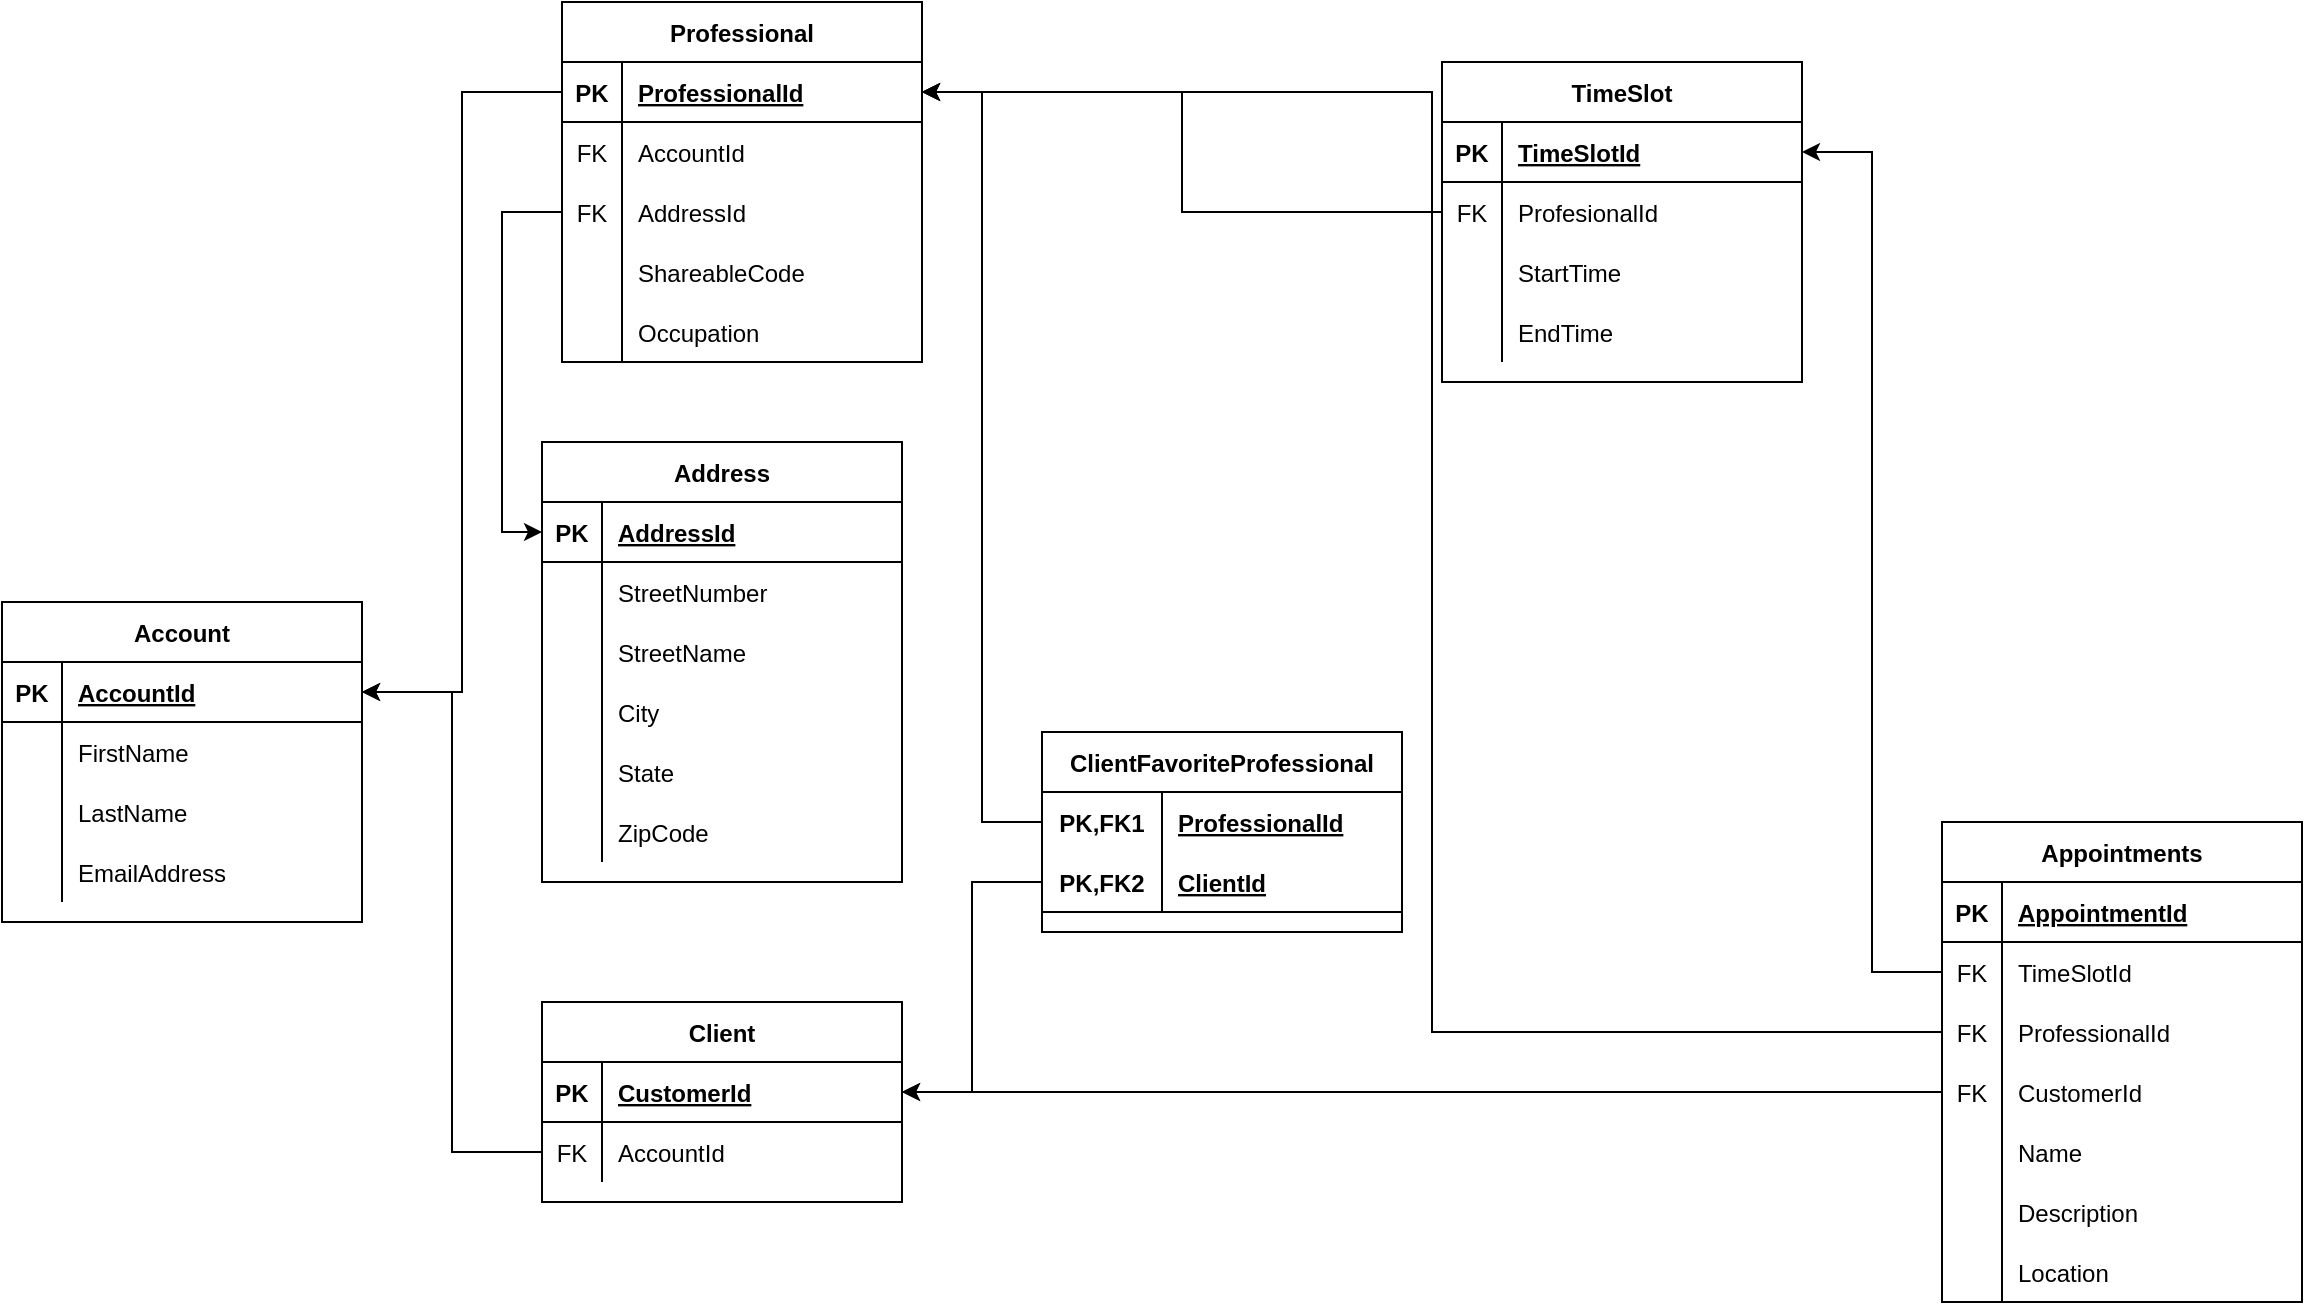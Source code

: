 <mxfile version="14.1.8" type="device"><diagram name="Page-1" id="2ca16b54-16f6-2749-3443-fa8db7711227"><mxGraphModel dx="2522" dy="-28" grid="1" gridSize="10" guides="1" tooltips="1" connect="1" arrows="1" fold="1" page="1" pageScale="1" pageWidth="1100" pageHeight="850" background="#ffffff" math="0" shadow="0"><root><mxCell id="0"/><mxCell id="1" parent="0"/><mxCell id="GFSrRz2CB3fxFLwBds57-1" value="Appointments" style="shape=table;startSize=30;container=1;collapsible=1;childLayout=tableLayout;fixedRows=1;rowLines=0;fontStyle=1;align=center;resizeLast=1;" parent="1" vertex="1"><mxGeometry x="620" y="1350" width="180" height="240.0" as="geometry"><mxRectangle x="270" y="1380" width="110" height="30" as="alternateBounds"/></mxGeometry></mxCell><mxCell id="GFSrRz2CB3fxFLwBds57-2" value="" style="shape=partialRectangle;collapsible=0;dropTarget=0;pointerEvents=0;fillColor=none;top=0;left=0;bottom=1;right=0;points=[[0,0.5],[1,0.5]];portConstraint=eastwest;" parent="GFSrRz2CB3fxFLwBds57-1" vertex="1"><mxGeometry y="30" width="180" height="30" as="geometry"/></mxCell><mxCell id="GFSrRz2CB3fxFLwBds57-3" value="PK" style="shape=partialRectangle;connectable=0;fillColor=none;top=0;left=0;bottom=0;right=0;fontStyle=1;overflow=hidden;" parent="GFSrRz2CB3fxFLwBds57-2" vertex="1"><mxGeometry width="30" height="30" as="geometry"/></mxCell><mxCell id="GFSrRz2CB3fxFLwBds57-4" value="AppointmentId" style="shape=partialRectangle;connectable=0;fillColor=none;top=0;left=0;bottom=0;right=0;align=left;spacingLeft=6;fontStyle=5;overflow=hidden;" parent="GFSrRz2CB3fxFLwBds57-2" vertex="1"><mxGeometry x="30" width="150" height="30" as="geometry"/></mxCell><mxCell id="GFSrRz2CB3fxFLwBds57-109" value="" style="shape=partialRectangle;collapsible=0;dropTarget=0;pointerEvents=0;fillColor=none;top=0;left=0;bottom=0;right=0;points=[[0,0.5],[1,0.5]];portConstraint=eastwest;" parent="GFSrRz2CB3fxFLwBds57-1" vertex="1"><mxGeometry y="60" width="180" height="30" as="geometry"/></mxCell><mxCell id="GFSrRz2CB3fxFLwBds57-110" value="FK" style="shape=partialRectangle;connectable=0;fillColor=none;top=0;left=0;bottom=0;right=0;fontStyle=0;overflow=hidden;" parent="GFSrRz2CB3fxFLwBds57-109" vertex="1"><mxGeometry width="30" height="30" as="geometry"/></mxCell><mxCell id="GFSrRz2CB3fxFLwBds57-111" value="TimeSlotId" style="shape=partialRectangle;connectable=0;fillColor=none;top=0;left=0;bottom=0;right=0;align=left;spacingLeft=6;fontStyle=0;overflow=hidden;" parent="GFSrRz2CB3fxFLwBds57-109" vertex="1"><mxGeometry x="30" width="150" height="30" as="geometry"/></mxCell><mxCell id="GFSrRz2CB3fxFLwBds57-17" value="" style="shape=partialRectangle;collapsible=0;dropTarget=0;pointerEvents=0;fillColor=none;top=0;left=0;bottom=0;right=0;points=[[0,0.5],[1,0.5]];portConstraint=eastwest;" parent="GFSrRz2CB3fxFLwBds57-1" vertex="1"><mxGeometry y="90" width="180" height="30" as="geometry"/></mxCell><mxCell id="GFSrRz2CB3fxFLwBds57-18" value="FK" style="shape=partialRectangle;connectable=0;fillColor=none;top=0;left=0;bottom=0;right=0;fontStyle=0;overflow=hidden;" parent="GFSrRz2CB3fxFLwBds57-17" vertex="1"><mxGeometry width="30" height="30" as="geometry"/></mxCell><mxCell id="GFSrRz2CB3fxFLwBds57-19" value="ProfessionalId" style="shape=partialRectangle;connectable=0;fillColor=none;top=0;left=0;bottom=0;right=0;align=left;spacingLeft=6;fontStyle=0;overflow=hidden;" parent="GFSrRz2CB3fxFLwBds57-17" vertex="1"><mxGeometry x="30" width="150" height="30" as="geometry"/></mxCell><mxCell id="GFSrRz2CB3fxFLwBds57-14" value="" style="shape=partialRectangle;collapsible=0;dropTarget=0;pointerEvents=0;fillColor=none;top=0;left=0;bottom=0;right=0;points=[[0,0.5],[1,0.5]];portConstraint=eastwest;" parent="GFSrRz2CB3fxFLwBds57-1" vertex="1"><mxGeometry y="120" width="180" height="30" as="geometry"/></mxCell><mxCell id="GFSrRz2CB3fxFLwBds57-15" value="FK" style="shape=partialRectangle;connectable=0;fillColor=none;top=0;left=0;bottom=0;right=0;fontStyle=0;overflow=hidden;" parent="GFSrRz2CB3fxFLwBds57-14" vertex="1"><mxGeometry width="30" height="30" as="geometry"/></mxCell><mxCell id="GFSrRz2CB3fxFLwBds57-16" value="CustomerId" style="shape=partialRectangle;connectable=0;fillColor=none;top=0;left=0;bottom=0;right=0;align=left;spacingLeft=6;fontStyle=0;overflow=hidden;" parent="GFSrRz2CB3fxFLwBds57-14" vertex="1"><mxGeometry x="30" width="150" height="30" as="geometry"/></mxCell><mxCell id="GFSrRz2CB3fxFLwBds57-183" value="" style="shape=partialRectangle;collapsible=0;dropTarget=0;pointerEvents=0;fillColor=none;top=0;left=0;bottom=0;right=0;points=[[0,0.5],[1,0.5]];portConstraint=eastwest;" parent="GFSrRz2CB3fxFLwBds57-1" vertex="1"><mxGeometry y="150" width="180" height="30" as="geometry"/></mxCell><mxCell id="GFSrRz2CB3fxFLwBds57-184" value="" style="shape=partialRectangle;connectable=0;fillColor=none;top=0;left=0;bottom=0;right=0;editable=1;overflow=hidden;" parent="GFSrRz2CB3fxFLwBds57-183" vertex="1"><mxGeometry width="30" height="30" as="geometry"/></mxCell><mxCell id="GFSrRz2CB3fxFLwBds57-185" value="Name" style="shape=partialRectangle;connectable=0;fillColor=none;top=0;left=0;bottom=0;right=0;align=left;spacingLeft=6;overflow=hidden;" parent="GFSrRz2CB3fxFLwBds57-183" vertex="1"><mxGeometry x="30" width="150" height="30" as="geometry"/></mxCell><mxCell id="GFSrRz2CB3fxFLwBds57-186" value="" style="shape=partialRectangle;collapsible=0;dropTarget=0;pointerEvents=0;fillColor=none;top=0;left=0;bottom=0;right=0;points=[[0,0.5],[1,0.5]];portConstraint=eastwest;" parent="GFSrRz2CB3fxFLwBds57-1" vertex="1"><mxGeometry y="180" width="180" height="30" as="geometry"/></mxCell><mxCell id="GFSrRz2CB3fxFLwBds57-187" value="" style="shape=partialRectangle;connectable=0;fillColor=none;top=0;left=0;bottom=0;right=0;editable=1;overflow=hidden;" parent="GFSrRz2CB3fxFLwBds57-186" vertex="1"><mxGeometry width="30" height="30" as="geometry"/></mxCell><mxCell id="GFSrRz2CB3fxFLwBds57-188" value="Description" style="shape=partialRectangle;connectable=0;fillColor=none;top=0;left=0;bottom=0;right=0;align=left;spacingLeft=6;overflow=hidden;" parent="GFSrRz2CB3fxFLwBds57-186" vertex="1"><mxGeometry x="30" width="150" height="30" as="geometry"/></mxCell><mxCell id="GFSrRz2CB3fxFLwBds57-201" value="" style="shape=partialRectangle;collapsible=0;dropTarget=0;pointerEvents=0;fillColor=none;top=0;left=0;bottom=0;right=0;points=[[0,0.5],[1,0.5]];portConstraint=eastwest;" parent="GFSrRz2CB3fxFLwBds57-1" vertex="1"><mxGeometry y="210" width="180" height="30" as="geometry"/></mxCell><mxCell id="GFSrRz2CB3fxFLwBds57-202" value="" style="shape=partialRectangle;connectable=0;fillColor=none;top=0;left=0;bottom=0;right=0;editable=1;overflow=hidden;" parent="GFSrRz2CB3fxFLwBds57-201" vertex="1"><mxGeometry width="30" height="30" as="geometry"/></mxCell><mxCell id="GFSrRz2CB3fxFLwBds57-203" value="Location" style="shape=partialRectangle;connectable=0;fillColor=none;top=0;left=0;bottom=0;right=0;align=left;spacingLeft=6;overflow=hidden;" parent="GFSrRz2CB3fxFLwBds57-201" vertex="1"><mxGeometry x="30" width="150" height="30" as="geometry"/></mxCell><mxCell id="GFSrRz2CB3fxFLwBds57-30" value="Account" style="shape=table;startSize=30;container=1;collapsible=1;childLayout=tableLayout;fixedRows=1;rowLines=0;fontStyle=1;align=center;resizeLast=1;" parent="1" vertex="1"><mxGeometry x="-350" y="1240" width="180" height="160" as="geometry"/></mxCell><mxCell id="GFSrRz2CB3fxFLwBds57-31" value="" style="shape=partialRectangle;collapsible=0;dropTarget=0;pointerEvents=0;fillColor=none;top=0;left=0;bottom=1;right=0;points=[[0,0.5],[1,0.5]];portConstraint=eastwest;" parent="GFSrRz2CB3fxFLwBds57-30" vertex="1"><mxGeometry y="30" width="180" height="30" as="geometry"/></mxCell><mxCell id="GFSrRz2CB3fxFLwBds57-32" value="PK" style="shape=partialRectangle;connectable=0;fillColor=none;top=0;left=0;bottom=0;right=0;fontStyle=1;overflow=hidden;" parent="GFSrRz2CB3fxFLwBds57-31" vertex="1"><mxGeometry width="30" height="30" as="geometry"/></mxCell><mxCell id="GFSrRz2CB3fxFLwBds57-33" value="AccountId" style="shape=partialRectangle;connectable=0;fillColor=none;top=0;left=0;bottom=0;right=0;align=left;spacingLeft=6;fontStyle=5;overflow=hidden;" parent="GFSrRz2CB3fxFLwBds57-31" vertex="1"><mxGeometry x="30" width="150" height="30" as="geometry"/></mxCell><mxCell id="GFSrRz2CB3fxFLwBds57-34" value="" style="shape=partialRectangle;collapsible=0;dropTarget=0;pointerEvents=0;fillColor=none;top=0;left=0;bottom=0;right=0;points=[[0,0.5],[1,0.5]];portConstraint=eastwest;" parent="GFSrRz2CB3fxFLwBds57-30" vertex="1"><mxGeometry y="60" width="180" height="30" as="geometry"/></mxCell><mxCell id="GFSrRz2CB3fxFLwBds57-35" value="" style="shape=partialRectangle;connectable=0;fillColor=none;top=0;left=0;bottom=0;right=0;editable=1;overflow=hidden;" parent="GFSrRz2CB3fxFLwBds57-34" vertex="1"><mxGeometry width="30" height="30" as="geometry"/></mxCell><mxCell id="GFSrRz2CB3fxFLwBds57-36" value="FirstName" style="shape=partialRectangle;connectable=0;fillColor=none;top=0;left=0;bottom=0;right=0;align=left;spacingLeft=6;overflow=hidden;" parent="GFSrRz2CB3fxFLwBds57-34" vertex="1"><mxGeometry x="30" width="150" height="30" as="geometry"/></mxCell><mxCell id="GFSrRz2CB3fxFLwBds57-37" value="" style="shape=partialRectangle;collapsible=0;dropTarget=0;pointerEvents=0;fillColor=none;top=0;left=0;bottom=0;right=0;points=[[0,0.5],[1,0.5]];portConstraint=eastwest;" parent="GFSrRz2CB3fxFLwBds57-30" vertex="1"><mxGeometry y="90" width="180" height="30" as="geometry"/></mxCell><mxCell id="GFSrRz2CB3fxFLwBds57-38" value="" style="shape=partialRectangle;connectable=0;fillColor=none;top=0;left=0;bottom=0;right=0;editable=1;overflow=hidden;" parent="GFSrRz2CB3fxFLwBds57-37" vertex="1"><mxGeometry width="30" height="30" as="geometry"/></mxCell><mxCell id="GFSrRz2CB3fxFLwBds57-39" value="LastName" style="shape=partialRectangle;connectable=0;fillColor=none;top=0;left=0;bottom=0;right=0;align=left;spacingLeft=6;overflow=hidden;" parent="GFSrRz2CB3fxFLwBds57-37" vertex="1"><mxGeometry x="30" width="150" height="30" as="geometry"/></mxCell><mxCell id="GFSrRz2CB3fxFLwBds57-40" value="" style="shape=partialRectangle;collapsible=0;dropTarget=0;pointerEvents=0;fillColor=none;top=0;left=0;bottom=0;right=0;points=[[0,0.5],[1,0.5]];portConstraint=eastwest;" parent="GFSrRz2CB3fxFLwBds57-30" vertex="1"><mxGeometry y="120" width="180" height="30" as="geometry"/></mxCell><mxCell id="GFSrRz2CB3fxFLwBds57-41" value="" style="shape=partialRectangle;connectable=0;fillColor=none;top=0;left=0;bottom=0;right=0;editable=1;overflow=hidden;" parent="GFSrRz2CB3fxFLwBds57-40" vertex="1"><mxGeometry width="30" height="30" as="geometry"/></mxCell><mxCell id="GFSrRz2CB3fxFLwBds57-42" value="EmailAddress" style="shape=partialRectangle;connectable=0;fillColor=none;top=0;left=0;bottom=0;right=0;align=left;spacingLeft=6;overflow=hidden;" parent="GFSrRz2CB3fxFLwBds57-40" vertex="1"><mxGeometry x="30" width="150" height="30" as="geometry"/></mxCell><mxCell id="GFSrRz2CB3fxFLwBds57-44" style="edgeStyle=orthogonalEdgeStyle;rounded=0;orthogonalLoop=1;jettySize=auto;html=1;" parent="1" source="GFSrRz2CB3fxFLwBds57-14" target="GFSrRz2CB3fxFLwBds57-59" edge="1"><mxGeometry relative="1" as="geometry"/></mxCell><mxCell id="GFSrRz2CB3fxFLwBds57-58" value="Client" style="shape=table;startSize=30;container=1;collapsible=1;childLayout=tableLayout;fixedRows=1;rowLines=0;fontStyle=1;align=center;resizeLast=1;" parent="1" vertex="1"><mxGeometry x="-80" y="1440" width="180" height="100" as="geometry"/></mxCell><mxCell id="GFSrRz2CB3fxFLwBds57-59" value="" style="shape=partialRectangle;collapsible=0;dropTarget=0;pointerEvents=0;fillColor=none;top=0;left=0;bottom=1;right=0;points=[[0,0.5],[1,0.5]];portConstraint=eastwest;" parent="GFSrRz2CB3fxFLwBds57-58" vertex="1"><mxGeometry y="30" width="180" height="30" as="geometry"/></mxCell><mxCell id="GFSrRz2CB3fxFLwBds57-60" value="PK" style="shape=partialRectangle;connectable=0;fillColor=none;top=0;left=0;bottom=0;right=0;fontStyle=1;overflow=hidden;" parent="GFSrRz2CB3fxFLwBds57-59" vertex="1"><mxGeometry width="30" height="30" as="geometry"/></mxCell><mxCell id="GFSrRz2CB3fxFLwBds57-61" value="CustomerId" style="shape=partialRectangle;connectable=0;fillColor=none;top=0;left=0;bottom=0;right=0;align=left;spacingLeft=6;fontStyle=5;overflow=hidden;" parent="GFSrRz2CB3fxFLwBds57-59" vertex="1"><mxGeometry x="30" width="150" height="30" as="geometry"/></mxCell><mxCell id="GFSrRz2CB3fxFLwBds57-74" value="" style="shape=partialRectangle;collapsible=0;dropTarget=0;pointerEvents=0;fillColor=none;top=0;left=0;bottom=0;right=0;points=[[0,0.5],[1,0.5]];portConstraint=eastwest;" parent="GFSrRz2CB3fxFLwBds57-58" vertex="1"><mxGeometry y="60" width="180" height="30" as="geometry"/></mxCell><mxCell id="GFSrRz2CB3fxFLwBds57-75" value="FK" style="shape=partialRectangle;connectable=0;fillColor=none;top=0;left=0;bottom=0;right=0;fontStyle=0;overflow=hidden;" parent="GFSrRz2CB3fxFLwBds57-74" vertex="1"><mxGeometry width="30" height="30" as="geometry"/></mxCell><mxCell id="GFSrRz2CB3fxFLwBds57-76" value="AccountId" style="shape=partialRectangle;connectable=0;fillColor=none;top=0;left=0;bottom=0;right=0;align=left;spacingLeft=6;fontStyle=0;overflow=hidden;" parent="GFSrRz2CB3fxFLwBds57-74" vertex="1"><mxGeometry x="30" width="150" height="30" as="geometry"/></mxCell><mxCell id="GFSrRz2CB3fxFLwBds57-77" style="edgeStyle=orthogonalEdgeStyle;rounded=0;orthogonalLoop=1;jettySize=auto;html=1;" parent="1" source="GFSrRz2CB3fxFLwBds57-74" target="GFSrRz2CB3fxFLwBds57-31" edge="1"><mxGeometry relative="1" as="geometry"/></mxCell><mxCell id="GFSrRz2CB3fxFLwBds57-78" value="Professional" style="shape=table;startSize=30;container=1;collapsible=1;childLayout=tableLayout;fixedRows=1;rowLines=0;fontStyle=1;align=center;resizeLast=1;" parent="1" vertex="1"><mxGeometry x="-70" y="940" width="180" height="180" as="geometry"/></mxCell><mxCell id="GFSrRz2CB3fxFLwBds57-79" value="" style="shape=partialRectangle;collapsible=0;dropTarget=0;pointerEvents=0;fillColor=none;top=0;left=0;bottom=1;right=0;points=[[0,0.5],[1,0.5]];portConstraint=eastwest;" parent="GFSrRz2CB3fxFLwBds57-78" vertex="1"><mxGeometry y="30" width="180" height="30" as="geometry"/></mxCell><mxCell id="GFSrRz2CB3fxFLwBds57-80" value="PK" style="shape=partialRectangle;connectable=0;fillColor=none;top=0;left=0;bottom=0;right=0;fontStyle=1;overflow=hidden;" parent="GFSrRz2CB3fxFLwBds57-79" vertex="1"><mxGeometry width="30" height="30" as="geometry"/></mxCell><mxCell id="GFSrRz2CB3fxFLwBds57-81" value="ProfessionalId" style="shape=partialRectangle;connectable=0;fillColor=none;top=0;left=0;bottom=0;right=0;align=left;spacingLeft=6;fontStyle=5;overflow=hidden;" parent="GFSrRz2CB3fxFLwBds57-79" vertex="1"><mxGeometry x="30" width="150" height="30" as="geometry"/></mxCell><mxCell id="GFSrRz2CB3fxFLwBds57-114" value="" style="shape=partialRectangle;collapsible=0;dropTarget=0;pointerEvents=0;fillColor=none;top=0;left=0;bottom=0;right=0;points=[[0,0.5],[1,0.5]];portConstraint=eastwest;" parent="GFSrRz2CB3fxFLwBds57-78" vertex="1"><mxGeometry y="60" width="180" height="30" as="geometry"/></mxCell><mxCell id="GFSrRz2CB3fxFLwBds57-115" value="FK" style="shape=partialRectangle;connectable=0;fillColor=none;top=0;left=0;bottom=0;right=0;fontStyle=0;overflow=hidden;" parent="GFSrRz2CB3fxFLwBds57-114" vertex="1"><mxGeometry width="30" height="30" as="geometry"/></mxCell><mxCell id="GFSrRz2CB3fxFLwBds57-116" value="AccountId" style="shape=partialRectangle;connectable=0;fillColor=none;top=0;left=0;bottom=0;right=0;align=left;spacingLeft=6;fontStyle=0;overflow=hidden;" parent="GFSrRz2CB3fxFLwBds57-114" vertex="1"><mxGeometry x="30" width="150" height="30" as="geometry"/></mxCell><mxCell id="GFSrRz2CB3fxFLwBds57-130" value="" style="shape=partialRectangle;collapsible=0;dropTarget=0;pointerEvents=0;fillColor=none;top=0;left=0;bottom=0;right=0;points=[[0,0.5],[1,0.5]];portConstraint=eastwest;" parent="GFSrRz2CB3fxFLwBds57-78" vertex="1"><mxGeometry y="90" width="180" height="30" as="geometry"/></mxCell><mxCell id="GFSrRz2CB3fxFLwBds57-131" value="FK" style="shape=partialRectangle;connectable=0;fillColor=none;top=0;left=0;bottom=0;right=0;fontStyle=0;overflow=hidden;" parent="GFSrRz2CB3fxFLwBds57-130" vertex="1"><mxGeometry width="30" height="30" as="geometry"/></mxCell><mxCell id="GFSrRz2CB3fxFLwBds57-132" value="AddressId" style="shape=partialRectangle;connectable=0;fillColor=none;top=0;left=0;bottom=0;right=0;align=left;spacingLeft=6;fontStyle=0;overflow=hidden;" parent="GFSrRz2CB3fxFLwBds57-130" vertex="1"><mxGeometry x="30" width="150" height="30" as="geometry"/></mxCell><mxCell id="GFSrRz2CB3fxFLwBds57-152" value="" style="shape=partialRectangle;collapsible=0;dropTarget=0;pointerEvents=0;fillColor=none;top=0;left=0;bottom=0;right=0;points=[[0,0.5],[1,0.5]];portConstraint=eastwest;" parent="GFSrRz2CB3fxFLwBds57-78" vertex="1"><mxGeometry y="120" width="180" height="30" as="geometry"/></mxCell><mxCell id="GFSrRz2CB3fxFLwBds57-153" value="" style="shape=partialRectangle;connectable=0;fillColor=none;top=0;left=0;bottom=0;right=0;editable=1;overflow=hidden;" parent="GFSrRz2CB3fxFLwBds57-152" vertex="1"><mxGeometry width="30" height="30" as="geometry"/></mxCell><mxCell id="GFSrRz2CB3fxFLwBds57-154" value="ShareableCode" style="shape=partialRectangle;connectable=0;fillColor=none;top=0;left=0;bottom=0;right=0;align=left;spacingLeft=6;overflow=hidden;" parent="GFSrRz2CB3fxFLwBds57-152" vertex="1"><mxGeometry x="30" width="150" height="30" as="geometry"/></mxCell><mxCell id="GFSrRz2CB3fxFLwBds57-148" value="" style="shape=partialRectangle;collapsible=0;dropTarget=0;pointerEvents=0;fillColor=none;top=0;left=0;bottom=0;right=0;points=[[0,0.5],[1,0.5]];portConstraint=eastwest;" parent="GFSrRz2CB3fxFLwBds57-78" vertex="1"><mxGeometry y="150" width="180" height="30" as="geometry"/></mxCell><mxCell id="GFSrRz2CB3fxFLwBds57-149" value="" style="shape=partialRectangle;connectable=0;fillColor=none;top=0;left=0;bottom=0;right=0;editable=1;overflow=hidden;" parent="GFSrRz2CB3fxFLwBds57-148" vertex="1"><mxGeometry width="30" height="30" as="geometry"/></mxCell><mxCell id="GFSrRz2CB3fxFLwBds57-150" value="Occupation" style="shape=partialRectangle;connectable=0;fillColor=none;top=0;left=0;bottom=0;right=0;align=left;spacingLeft=6;overflow=hidden;" parent="GFSrRz2CB3fxFLwBds57-148" vertex="1"><mxGeometry x="30" width="150" height="30" as="geometry"/></mxCell><mxCell id="GFSrRz2CB3fxFLwBds57-91" style="edgeStyle=orthogonalEdgeStyle;rounded=0;orthogonalLoop=1;jettySize=auto;html=1;" parent="1" source="GFSrRz2CB3fxFLwBds57-17" target="GFSrRz2CB3fxFLwBds57-79" edge="1"><mxGeometry relative="1" as="geometry"/></mxCell><mxCell id="GFSrRz2CB3fxFLwBds57-92" style="edgeStyle=orthogonalEdgeStyle;rounded=0;orthogonalLoop=1;jettySize=auto;html=1;" parent="1" source="GFSrRz2CB3fxFLwBds57-79" target="GFSrRz2CB3fxFLwBds57-31" edge="1"><mxGeometry relative="1" as="geometry"/></mxCell><mxCell id="GFSrRz2CB3fxFLwBds57-93" value="TimeSlot" style="shape=table;startSize=30;container=1;collapsible=1;childLayout=tableLayout;fixedRows=1;rowLines=0;fontStyle=1;align=center;resizeLast=1;" parent="1" vertex="1"><mxGeometry x="370" y="970" width="180" height="160" as="geometry"/></mxCell><mxCell id="GFSrRz2CB3fxFLwBds57-94" value="" style="shape=partialRectangle;collapsible=0;dropTarget=0;pointerEvents=0;fillColor=none;top=0;left=0;bottom=1;right=0;points=[[0,0.5],[1,0.5]];portConstraint=eastwest;" parent="GFSrRz2CB3fxFLwBds57-93" vertex="1"><mxGeometry y="30" width="180" height="30" as="geometry"/></mxCell><mxCell id="GFSrRz2CB3fxFLwBds57-95" value="PK" style="shape=partialRectangle;connectable=0;fillColor=none;top=0;left=0;bottom=0;right=0;fontStyle=1;overflow=hidden;" parent="GFSrRz2CB3fxFLwBds57-94" vertex="1"><mxGeometry width="30" height="30" as="geometry"/></mxCell><mxCell id="GFSrRz2CB3fxFLwBds57-96" value="TimeSlotId" style="shape=partialRectangle;connectable=0;fillColor=none;top=0;left=0;bottom=0;right=0;align=left;spacingLeft=6;fontStyle=5;overflow=hidden;" parent="GFSrRz2CB3fxFLwBds57-94" vertex="1"><mxGeometry x="30" width="150" height="30" as="geometry"/></mxCell><mxCell id="GFSrRz2CB3fxFLwBds57-106" value="" style="shape=partialRectangle;collapsible=0;dropTarget=0;pointerEvents=0;fillColor=none;top=0;left=0;bottom=0;right=0;points=[[0,0.5],[1,0.5]];portConstraint=eastwest;" parent="GFSrRz2CB3fxFLwBds57-93" vertex="1"><mxGeometry y="60" width="180" height="30" as="geometry"/></mxCell><mxCell id="GFSrRz2CB3fxFLwBds57-107" value="FK" style="shape=partialRectangle;connectable=0;fillColor=none;top=0;left=0;bottom=0;right=0;fontStyle=0;overflow=hidden;" parent="GFSrRz2CB3fxFLwBds57-106" vertex="1"><mxGeometry width="30" height="30" as="geometry"/></mxCell><mxCell id="GFSrRz2CB3fxFLwBds57-108" value="ProfesionalId" style="shape=partialRectangle;connectable=0;fillColor=none;top=0;left=0;bottom=0;right=0;align=left;spacingLeft=6;fontStyle=0;overflow=hidden;" parent="GFSrRz2CB3fxFLwBds57-106" vertex="1"><mxGeometry x="30" width="150" height="30" as="geometry"/></mxCell><mxCell id="GFSrRz2CB3fxFLwBds57-100" value="" style="shape=partialRectangle;collapsible=0;dropTarget=0;pointerEvents=0;fillColor=none;top=0;left=0;bottom=0;right=0;points=[[0,0.5],[1,0.5]];portConstraint=eastwest;" parent="GFSrRz2CB3fxFLwBds57-93" vertex="1"><mxGeometry y="90" width="180" height="30" as="geometry"/></mxCell><mxCell id="GFSrRz2CB3fxFLwBds57-101" value="" style="shape=partialRectangle;connectable=0;fillColor=none;top=0;left=0;bottom=0;right=0;editable=1;overflow=hidden;" parent="GFSrRz2CB3fxFLwBds57-100" vertex="1"><mxGeometry width="30" height="30" as="geometry"/></mxCell><mxCell id="GFSrRz2CB3fxFLwBds57-102" value="StartTime" style="shape=partialRectangle;connectable=0;fillColor=none;top=0;left=0;bottom=0;right=0;align=left;spacingLeft=6;overflow=hidden;" parent="GFSrRz2CB3fxFLwBds57-100" vertex="1"><mxGeometry x="30" width="150" height="30" as="geometry"/></mxCell><mxCell id="GFSrRz2CB3fxFLwBds57-103" value="" style="shape=partialRectangle;collapsible=0;dropTarget=0;pointerEvents=0;fillColor=none;top=0;left=0;bottom=0;right=0;points=[[0,0.5],[1,0.5]];portConstraint=eastwest;" parent="GFSrRz2CB3fxFLwBds57-93" vertex="1"><mxGeometry y="120" width="180" height="30" as="geometry"/></mxCell><mxCell id="GFSrRz2CB3fxFLwBds57-104" value="" style="shape=partialRectangle;connectable=0;fillColor=none;top=0;left=0;bottom=0;right=0;editable=1;overflow=hidden;" parent="GFSrRz2CB3fxFLwBds57-103" vertex="1"><mxGeometry width="30" height="30" as="geometry"/></mxCell><mxCell id="GFSrRz2CB3fxFLwBds57-105" value="EndTime" style="shape=partialRectangle;connectable=0;fillColor=none;top=0;left=0;bottom=0;right=0;align=left;spacingLeft=6;overflow=hidden;" parent="GFSrRz2CB3fxFLwBds57-103" vertex="1"><mxGeometry x="30" width="150" height="30" as="geometry"/></mxCell><mxCell id="GFSrRz2CB3fxFLwBds57-112" style="edgeStyle=orthogonalEdgeStyle;rounded=0;orthogonalLoop=1;jettySize=auto;html=1;" parent="1" source="GFSrRz2CB3fxFLwBds57-109" target="GFSrRz2CB3fxFLwBds57-94" edge="1"><mxGeometry relative="1" as="geometry"/></mxCell><mxCell id="GFSrRz2CB3fxFLwBds57-113" style="edgeStyle=orthogonalEdgeStyle;rounded=0;orthogonalLoop=1;jettySize=auto;html=1;" parent="1" source="GFSrRz2CB3fxFLwBds57-106" target="GFSrRz2CB3fxFLwBds57-79" edge="1"><mxGeometry relative="1" as="geometry"/></mxCell><mxCell id="GFSrRz2CB3fxFLwBds57-117" value="Address" style="shape=table;startSize=30;container=1;collapsible=1;childLayout=tableLayout;fixedRows=1;rowLines=0;fontStyle=1;align=center;resizeLast=1;" parent="1" vertex="1"><mxGeometry x="-80" y="1160" width="180" height="220" as="geometry"/></mxCell><mxCell id="GFSrRz2CB3fxFLwBds57-118" value="" style="shape=partialRectangle;collapsible=0;dropTarget=0;pointerEvents=0;fillColor=none;top=0;left=0;bottom=1;right=0;points=[[0,0.5],[1,0.5]];portConstraint=eastwest;" parent="GFSrRz2CB3fxFLwBds57-117" vertex="1"><mxGeometry y="30" width="180" height="30" as="geometry"/></mxCell><mxCell id="GFSrRz2CB3fxFLwBds57-119" value="PK" style="shape=partialRectangle;connectable=0;fillColor=none;top=0;left=0;bottom=0;right=0;fontStyle=1;overflow=hidden;" parent="GFSrRz2CB3fxFLwBds57-118" vertex="1"><mxGeometry width="30" height="30" as="geometry"/></mxCell><mxCell id="GFSrRz2CB3fxFLwBds57-120" value="AddressId" style="shape=partialRectangle;connectable=0;fillColor=none;top=0;left=0;bottom=0;right=0;align=left;spacingLeft=6;fontStyle=5;overflow=hidden;" parent="GFSrRz2CB3fxFLwBds57-118" vertex="1"><mxGeometry x="30" width="150" height="30" as="geometry"/></mxCell><mxCell id="GFSrRz2CB3fxFLwBds57-121" value="" style="shape=partialRectangle;collapsible=0;dropTarget=0;pointerEvents=0;fillColor=none;top=0;left=0;bottom=0;right=0;points=[[0,0.5],[1,0.5]];portConstraint=eastwest;" parent="GFSrRz2CB3fxFLwBds57-117" vertex="1"><mxGeometry y="60" width="180" height="30" as="geometry"/></mxCell><mxCell id="GFSrRz2CB3fxFLwBds57-122" value="" style="shape=partialRectangle;connectable=0;fillColor=none;top=0;left=0;bottom=0;right=0;editable=1;overflow=hidden;" parent="GFSrRz2CB3fxFLwBds57-121" vertex="1"><mxGeometry width="30" height="30" as="geometry"/></mxCell><mxCell id="GFSrRz2CB3fxFLwBds57-123" value="StreetNumber" style="shape=partialRectangle;connectable=0;fillColor=none;top=0;left=0;bottom=0;right=0;align=left;spacingLeft=6;overflow=hidden;" parent="GFSrRz2CB3fxFLwBds57-121" vertex="1"><mxGeometry x="30" width="150" height="30" as="geometry"/></mxCell><mxCell id="GFSrRz2CB3fxFLwBds57-124" value="" style="shape=partialRectangle;collapsible=0;dropTarget=0;pointerEvents=0;fillColor=none;top=0;left=0;bottom=0;right=0;points=[[0,0.5],[1,0.5]];portConstraint=eastwest;" parent="GFSrRz2CB3fxFLwBds57-117" vertex="1"><mxGeometry y="90" width="180" height="30" as="geometry"/></mxCell><mxCell id="GFSrRz2CB3fxFLwBds57-125" value="" style="shape=partialRectangle;connectable=0;fillColor=none;top=0;left=0;bottom=0;right=0;editable=1;overflow=hidden;" parent="GFSrRz2CB3fxFLwBds57-124" vertex="1"><mxGeometry width="30" height="30" as="geometry"/></mxCell><mxCell id="GFSrRz2CB3fxFLwBds57-126" value="StreetName" style="shape=partialRectangle;connectable=0;fillColor=none;top=0;left=0;bottom=0;right=0;align=left;spacingLeft=6;overflow=hidden;" parent="GFSrRz2CB3fxFLwBds57-124" vertex="1"><mxGeometry x="30" width="150" height="30" as="geometry"/></mxCell><mxCell id="GFSrRz2CB3fxFLwBds57-127" value="" style="shape=partialRectangle;collapsible=0;dropTarget=0;pointerEvents=0;fillColor=none;top=0;left=0;bottom=0;right=0;points=[[0,0.5],[1,0.5]];portConstraint=eastwest;" parent="GFSrRz2CB3fxFLwBds57-117" vertex="1"><mxGeometry y="120" width="180" height="30" as="geometry"/></mxCell><mxCell id="GFSrRz2CB3fxFLwBds57-128" value="" style="shape=partialRectangle;connectable=0;fillColor=none;top=0;left=0;bottom=0;right=0;editable=1;overflow=hidden;" parent="GFSrRz2CB3fxFLwBds57-127" vertex="1"><mxGeometry width="30" height="30" as="geometry"/></mxCell><mxCell id="GFSrRz2CB3fxFLwBds57-129" value="City" style="shape=partialRectangle;connectable=0;fillColor=none;top=0;left=0;bottom=0;right=0;align=left;spacingLeft=6;overflow=hidden;" parent="GFSrRz2CB3fxFLwBds57-127" vertex="1"><mxGeometry x="30" width="150" height="30" as="geometry"/></mxCell><mxCell id="GFSrRz2CB3fxFLwBds57-144" value="" style="shape=partialRectangle;collapsible=0;dropTarget=0;pointerEvents=0;fillColor=none;top=0;left=0;bottom=0;right=0;points=[[0,0.5],[1,0.5]];portConstraint=eastwest;" parent="GFSrRz2CB3fxFLwBds57-117" vertex="1"><mxGeometry y="150" width="180" height="30" as="geometry"/></mxCell><mxCell id="GFSrRz2CB3fxFLwBds57-145" value="" style="shape=partialRectangle;connectable=0;fillColor=none;top=0;left=0;bottom=0;right=0;editable=1;overflow=hidden;" parent="GFSrRz2CB3fxFLwBds57-144" vertex="1"><mxGeometry width="30" height="30" as="geometry"/></mxCell><mxCell id="GFSrRz2CB3fxFLwBds57-146" value="State" style="shape=partialRectangle;connectable=0;fillColor=none;top=0;left=0;bottom=0;right=0;align=left;spacingLeft=6;overflow=hidden;" parent="GFSrRz2CB3fxFLwBds57-144" vertex="1"><mxGeometry x="30" width="150" height="30" as="geometry"/></mxCell><mxCell id="GFSrRz2CB3fxFLwBds57-133" value="" style="shape=partialRectangle;collapsible=0;dropTarget=0;pointerEvents=0;fillColor=none;top=0;left=0;bottom=0;right=0;points=[[0,0.5],[1,0.5]];portConstraint=eastwest;" parent="GFSrRz2CB3fxFLwBds57-117" vertex="1"><mxGeometry y="180" width="180" height="30" as="geometry"/></mxCell><mxCell id="GFSrRz2CB3fxFLwBds57-134" value="" style="shape=partialRectangle;connectable=0;fillColor=none;top=0;left=0;bottom=0;right=0;editable=1;overflow=hidden;" parent="GFSrRz2CB3fxFLwBds57-133" vertex="1"><mxGeometry width="30" height="30" as="geometry"/></mxCell><mxCell id="GFSrRz2CB3fxFLwBds57-135" value="ZipCode" style="shape=partialRectangle;connectable=0;fillColor=none;top=0;left=0;bottom=0;right=0;align=left;spacingLeft=6;overflow=hidden;" parent="GFSrRz2CB3fxFLwBds57-133" vertex="1"><mxGeometry x="30" width="150" height="30" as="geometry"/></mxCell><mxCell id="GFSrRz2CB3fxFLwBds57-147" style="edgeStyle=orthogonalEdgeStyle;rounded=0;orthogonalLoop=1;jettySize=auto;html=1;entryX=0;entryY=0.5;entryDx=0;entryDy=0;" parent="1" source="GFSrRz2CB3fxFLwBds57-130" target="GFSrRz2CB3fxFLwBds57-118" edge="1"><mxGeometry relative="1" as="geometry"/></mxCell><mxCell id="GFSrRz2CB3fxFLwBds57-168" value="ClientFavoriteProfessional" style="shape=table;startSize=30;container=1;collapsible=1;childLayout=tableLayout;fixedRows=1;rowLines=0;fontStyle=1;align=center;resizeLast=1;" parent="1" vertex="1"><mxGeometry x="170" y="1305" width="180" height="100" as="geometry"/></mxCell><mxCell id="GFSrRz2CB3fxFLwBds57-169" value="" style="shape=partialRectangle;collapsible=0;dropTarget=0;pointerEvents=0;fillColor=none;top=0;left=0;bottom=0;right=0;points=[[0,0.5],[1,0.5]];portConstraint=eastwest;" parent="GFSrRz2CB3fxFLwBds57-168" vertex="1"><mxGeometry y="30" width="180" height="30" as="geometry"/></mxCell><mxCell id="GFSrRz2CB3fxFLwBds57-170" value="PK,FK1" style="shape=partialRectangle;connectable=0;fillColor=none;top=0;left=0;bottom=0;right=0;fontStyle=1;overflow=hidden;" parent="GFSrRz2CB3fxFLwBds57-169" vertex="1"><mxGeometry width="60" height="30" as="geometry"/></mxCell><mxCell id="GFSrRz2CB3fxFLwBds57-171" value="ProfessionalId" style="shape=partialRectangle;connectable=0;fillColor=none;top=0;left=0;bottom=0;right=0;align=left;spacingLeft=6;fontStyle=5;overflow=hidden;" parent="GFSrRz2CB3fxFLwBds57-169" vertex="1"><mxGeometry x="60" width="120" height="30" as="geometry"/></mxCell><mxCell id="GFSrRz2CB3fxFLwBds57-172" value="" style="shape=partialRectangle;collapsible=0;dropTarget=0;pointerEvents=0;fillColor=none;top=0;left=0;bottom=1;right=0;points=[[0,0.5],[1,0.5]];portConstraint=eastwest;" parent="GFSrRz2CB3fxFLwBds57-168" vertex="1"><mxGeometry y="60" width="180" height="30" as="geometry"/></mxCell><mxCell id="GFSrRz2CB3fxFLwBds57-173" value="PK,FK2" style="shape=partialRectangle;connectable=0;fillColor=none;top=0;left=0;bottom=0;right=0;fontStyle=1;overflow=hidden;" parent="GFSrRz2CB3fxFLwBds57-172" vertex="1"><mxGeometry width="60" height="30" as="geometry"/></mxCell><mxCell id="GFSrRz2CB3fxFLwBds57-174" value="ClientId" style="shape=partialRectangle;connectable=0;fillColor=none;top=0;left=0;bottom=0;right=0;align=left;spacingLeft=6;fontStyle=5;overflow=hidden;" parent="GFSrRz2CB3fxFLwBds57-172" vertex="1"><mxGeometry x="60" width="120" height="30" as="geometry"/></mxCell><mxCell id="GFSrRz2CB3fxFLwBds57-181" style="edgeStyle=orthogonalEdgeStyle;rounded=0;orthogonalLoop=1;jettySize=auto;html=1;" parent="1" source="GFSrRz2CB3fxFLwBds57-172" target="GFSrRz2CB3fxFLwBds57-59" edge="1"><mxGeometry relative="1" as="geometry"/></mxCell><mxCell id="GFSrRz2CB3fxFLwBds57-182" style="edgeStyle=orthogonalEdgeStyle;rounded=0;orthogonalLoop=1;jettySize=auto;html=1;" parent="1" source="GFSrRz2CB3fxFLwBds57-169" target="GFSrRz2CB3fxFLwBds57-79" edge="1"><mxGeometry relative="1" as="geometry"/></mxCell></root></mxGraphModel></diagram></mxfile>